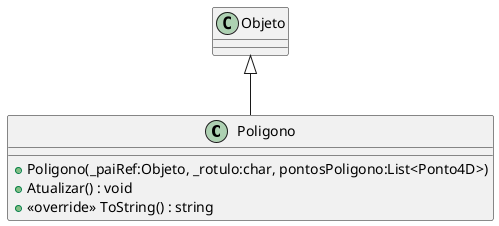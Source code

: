@startuml Poligono
class Poligono {
    + Poligono(_paiRef:Objeto, _rotulo:char, pontosPoligono:List<Ponto4D>)
    + Atualizar() : void
    + <<override>> ToString() : string
}
Objeto <|-- Poligono
@enduml
